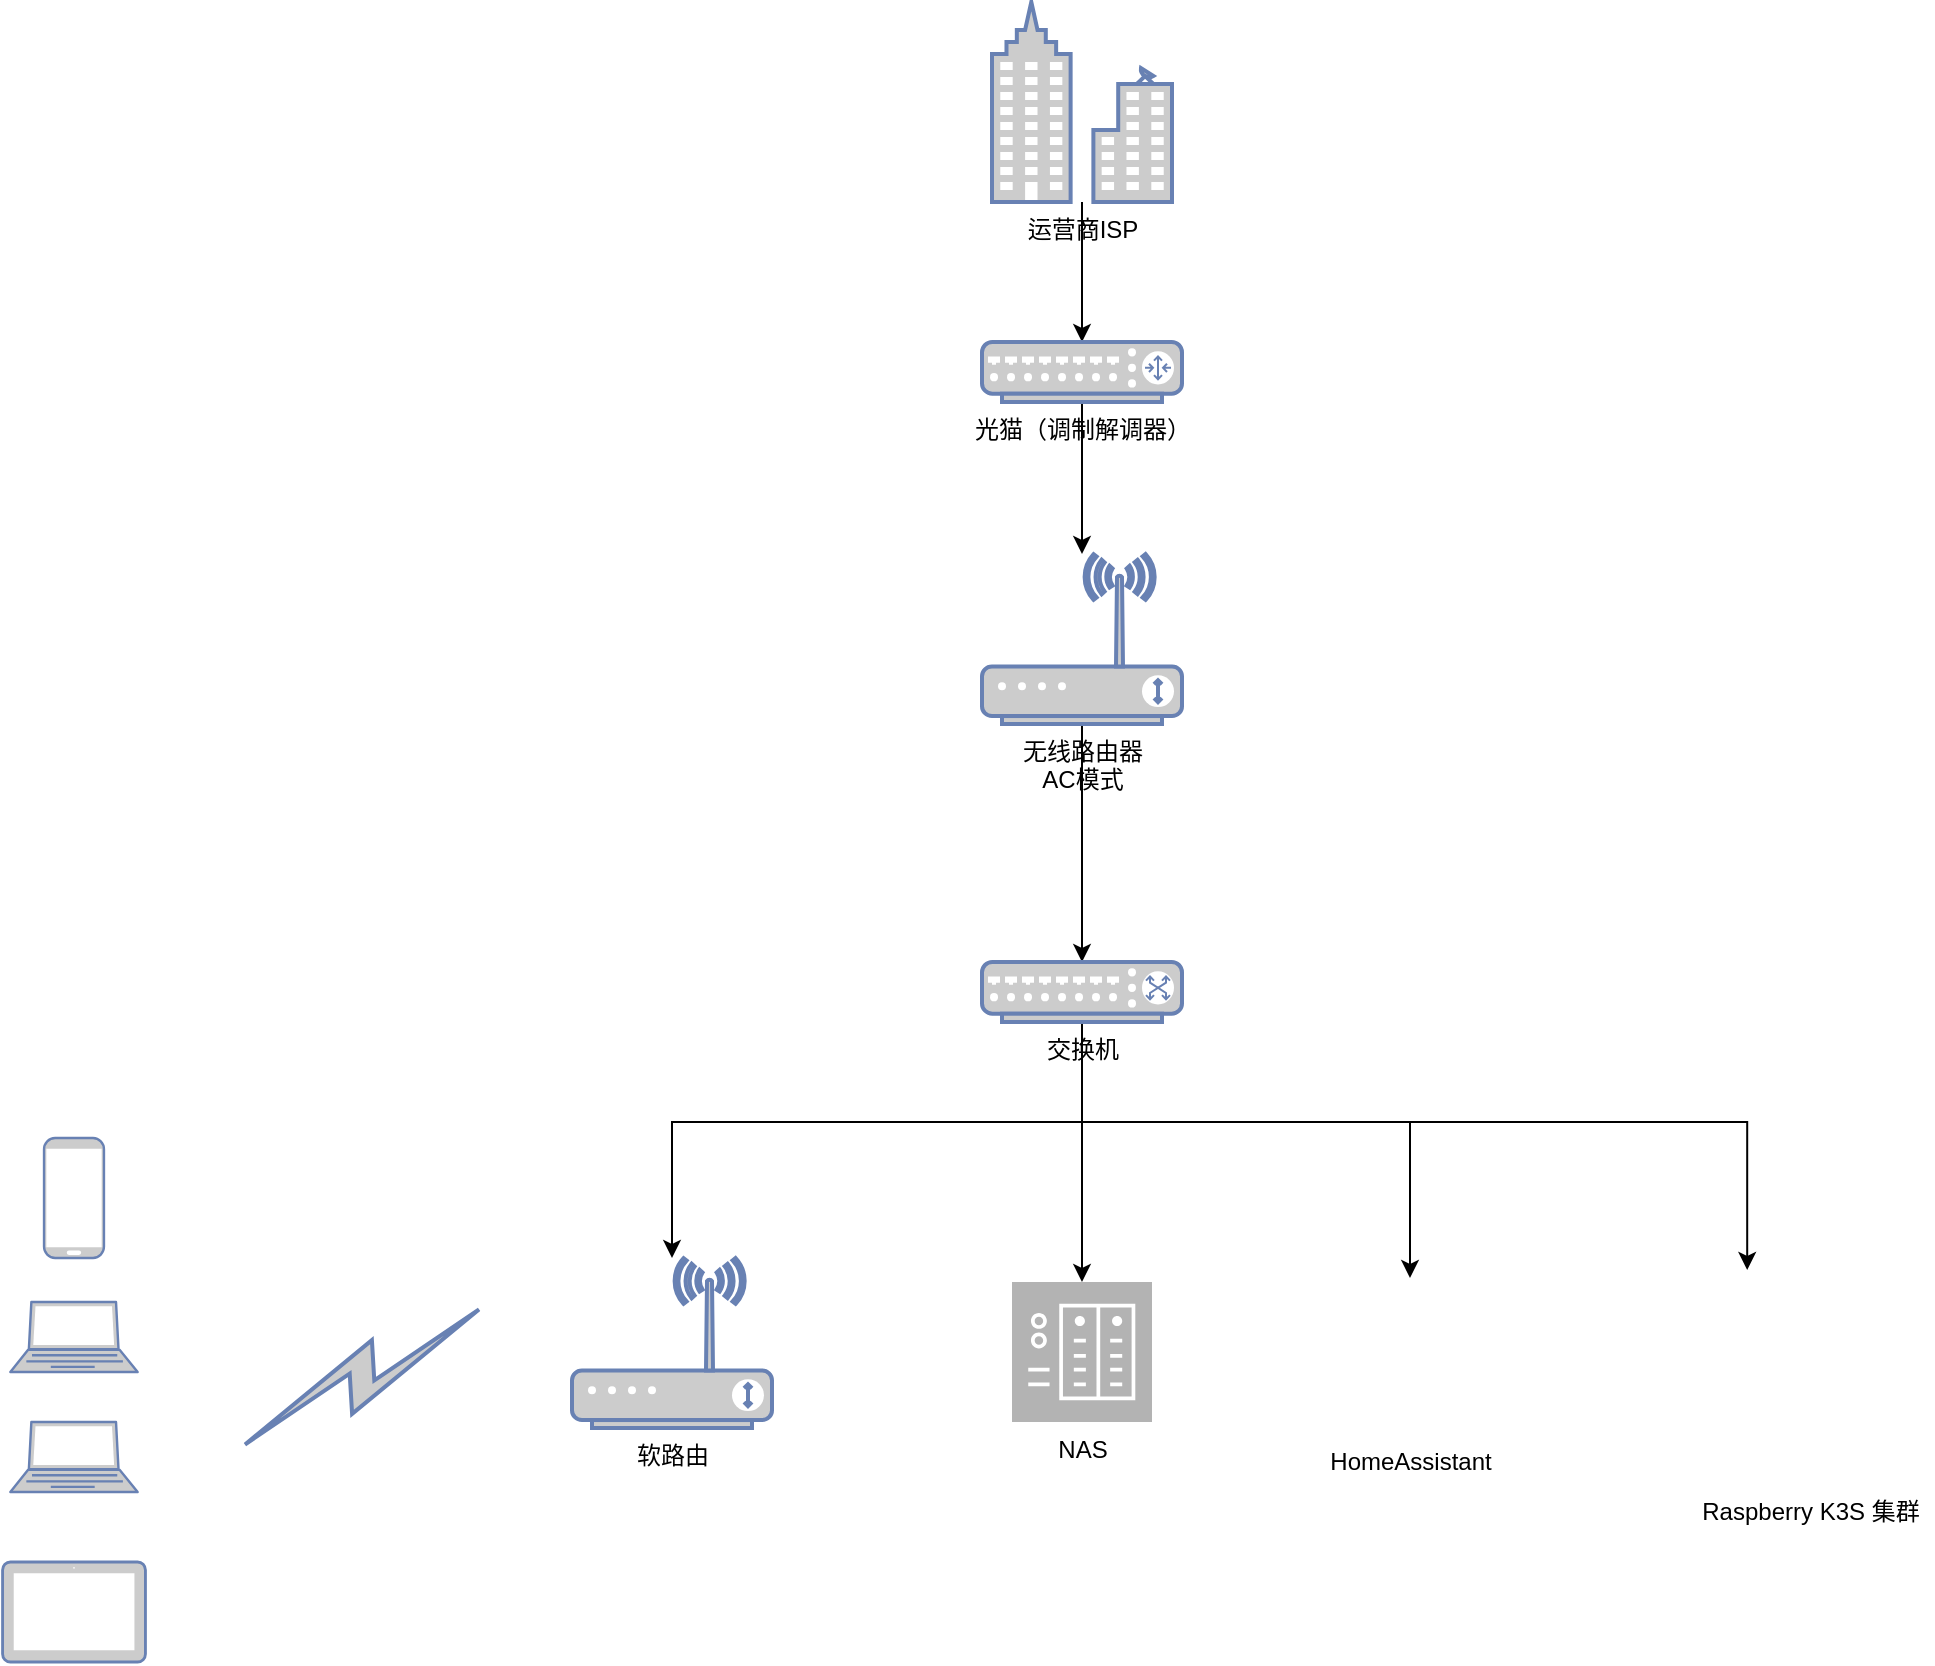 <mxfile version="20.0.4" type="github">
  <diagram name="Page-1" id="bfe91b75-5d2c-26a0-9c1d-138518896778">
    <mxGraphModel dx="2522" dy="800" grid="1" gridSize="10" guides="1" tooltips="1" connect="1" arrows="1" fold="1" page="1" pageScale="1" pageWidth="1100" pageHeight="850" background="none" math="0" shadow="0">
      <root>
        <mxCell id="0" />
        <mxCell id="1" parent="0" />
        <mxCell id="uh_vPkytdd0RdtmT2PiO-6" style="edgeStyle=orthogonalEdgeStyle;rounded=0;orthogonalLoop=1;jettySize=auto;html=1;" edge="1" parent="1" source="uh_vPkytdd0RdtmT2PiO-1" target="uh_vPkytdd0RdtmT2PiO-3">
          <mxGeometry relative="1" as="geometry" />
        </mxCell>
        <mxCell id="uh_vPkytdd0RdtmT2PiO-1" value="&lt;font color=&quot;#000000&quot;&gt;运营商ISP&lt;/font&gt;" style="fontColor=#0066CC;verticalAlign=top;verticalLabelPosition=bottom;labelPosition=center;align=center;html=1;outlineConnect=0;fillColor=#CCCCCC;strokeColor=#6881B3;gradientColor=none;gradientDirection=north;strokeWidth=2;shape=mxgraph.networks.business_center;" vertex="1" parent="1">
          <mxGeometry x="350" y="120" width="90" height="100" as="geometry" />
        </mxCell>
        <mxCell id="uh_vPkytdd0RdtmT2PiO-11" style="edgeStyle=orthogonalEdgeStyle;rounded=0;orthogonalLoop=1;jettySize=auto;html=1;" edge="1" parent="1" source="uh_vPkytdd0RdtmT2PiO-3" target="uh_vPkytdd0RdtmT2PiO-7">
          <mxGeometry relative="1" as="geometry" />
        </mxCell>
        <mxCell id="uh_vPkytdd0RdtmT2PiO-3" value="&lt;font color=&quot;#000000&quot;&gt;光猫（调制解调器）&lt;/font&gt;" style="fontColor=#0066CC;verticalAlign=top;verticalLabelPosition=bottom;labelPosition=center;align=center;html=1;outlineConnect=0;fillColor=#CCCCCC;strokeColor=#6881B3;gradientColor=none;gradientDirection=north;strokeWidth=2;shape=mxgraph.networks.router;" vertex="1" parent="1">
          <mxGeometry x="345" y="290" width="100" height="30" as="geometry" />
        </mxCell>
        <mxCell id="uh_vPkytdd0RdtmT2PiO-12" style="edgeStyle=orthogonalEdgeStyle;rounded=0;orthogonalLoop=1;jettySize=auto;html=1;" edge="1" parent="1" source="uh_vPkytdd0RdtmT2PiO-7" target="uh_vPkytdd0RdtmT2PiO-10">
          <mxGeometry relative="1" as="geometry" />
        </mxCell>
        <mxCell id="uh_vPkytdd0RdtmT2PiO-7" value="&lt;font color=&quot;#000000&quot;&gt;无线路由器&lt;br&gt;AC模式&lt;/font&gt;" style="fontColor=#0066CC;verticalAlign=top;verticalLabelPosition=bottom;labelPosition=center;align=center;html=1;outlineConnect=0;fillColor=#CCCCCC;strokeColor=#6881B3;gradientColor=none;gradientDirection=north;strokeWidth=2;shape=mxgraph.networks.wireless_modem;" vertex="1" parent="1">
          <mxGeometry x="345" y="396" width="100" height="85" as="geometry" />
        </mxCell>
        <mxCell id="uh_vPkytdd0RdtmT2PiO-15" style="edgeStyle=orthogonalEdgeStyle;rounded=0;orthogonalLoop=1;jettySize=auto;html=1;" edge="1" parent="1" source="uh_vPkytdd0RdtmT2PiO-10" target="uh_vPkytdd0RdtmT2PiO-13">
          <mxGeometry relative="1" as="geometry">
            <Array as="points">
              <mxPoint x="395" y="680" />
              <mxPoint x="190" y="680" />
            </Array>
          </mxGeometry>
        </mxCell>
        <mxCell id="uh_vPkytdd0RdtmT2PiO-16" style="edgeStyle=orthogonalEdgeStyle;rounded=0;orthogonalLoop=1;jettySize=auto;html=1;" edge="1" parent="1" source="uh_vPkytdd0RdtmT2PiO-10" target="uh_vPkytdd0RdtmT2PiO-14">
          <mxGeometry relative="1" as="geometry" />
        </mxCell>
        <mxCell id="uh_vPkytdd0RdtmT2PiO-18" style="edgeStyle=orthogonalEdgeStyle;rounded=0;orthogonalLoop=1;jettySize=auto;html=1;fontColor=#000000;" edge="1" parent="1" source="uh_vPkytdd0RdtmT2PiO-10" target="uh_vPkytdd0RdtmT2PiO-17">
          <mxGeometry relative="1" as="geometry">
            <Array as="points">
              <mxPoint x="395" y="680" />
              <mxPoint x="559" y="680" />
            </Array>
          </mxGeometry>
        </mxCell>
        <mxCell id="uh_vPkytdd0RdtmT2PiO-41" style="edgeStyle=orthogonalEdgeStyle;rounded=0;orthogonalLoop=1;jettySize=auto;html=1;entryX=0.5;entryY=0;entryDx=0;entryDy=0;fontColor=#000000;" edge="1" parent="1" source="uh_vPkytdd0RdtmT2PiO-10" target="uh_vPkytdd0RdtmT2PiO-30">
          <mxGeometry relative="1" as="geometry">
            <Array as="points">
              <mxPoint x="395" y="680" />
              <mxPoint x="728" y="680" />
            </Array>
          </mxGeometry>
        </mxCell>
        <mxCell id="uh_vPkytdd0RdtmT2PiO-10" value="&lt;font color=&quot;#000000&quot;&gt;交换机&lt;/font&gt;" style="fontColor=#0066CC;verticalAlign=top;verticalLabelPosition=bottom;labelPosition=center;align=center;html=1;outlineConnect=0;fillColor=#CCCCCC;strokeColor=#6881B3;gradientColor=none;gradientDirection=north;strokeWidth=2;shape=mxgraph.networks.switch;" vertex="1" parent="1">
          <mxGeometry x="345" y="600" width="100" height="30" as="geometry" />
        </mxCell>
        <mxCell id="uh_vPkytdd0RdtmT2PiO-13" value="&lt;font color=&quot;#000000&quot;&gt;软路由&lt;/font&gt;" style="fontColor=#0066CC;verticalAlign=top;verticalLabelPosition=bottom;labelPosition=center;align=center;html=1;outlineConnect=0;fillColor=#CCCCCC;strokeColor=#6881B3;gradientColor=none;gradientDirection=north;strokeWidth=2;shape=mxgraph.networks.wireless_modem;" vertex="1" parent="1">
          <mxGeometry x="140" y="748" width="100" height="85" as="geometry" />
        </mxCell>
        <mxCell id="uh_vPkytdd0RdtmT2PiO-14" value="NAS" style="sketch=0;pointerEvents=1;shadow=0;dashed=0;html=1;strokeColor=none;fillColor=#B3B3B3;labelPosition=center;verticalLabelPosition=bottom;verticalAlign=top;align=center;outlineConnect=0;shape=mxgraph.veeam2.nas;" vertex="1" parent="1">
          <mxGeometry x="360" y="760" width="70" height="70" as="geometry" />
        </mxCell>
        <mxCell id="uh_vPkytdd0RdtmT2PiO-17" value="HomeAssistant" style="shape=image;html=1;verticalAlign=top;verticalLabelPosition=bottom;labelBackgroundColor=#ffffff;imageAspect=0;aspect=fixed;image=https://cdn1.iconfinder.com/data/icons/fruit-136/64/Fruit_iconfree_Filled_Outline_raspberry-healthy-organic-food-fruit_icon-128.png;fontColor=#000000;fillColor=#B3B3B3;" vertex="1" parent="1">
          <mxGeometry x="520" y="758" width="78" height="78" as="geometry" />
        </mxCell>
        <mxCell id="uh_vPkytdd0RdtmT2PiO-22" value="" style="fontColor=#0066CC;verticalAlign=top;verticalLabelPosition=bottom;labelPosition=center;align=center;html=1;outlineConnect=0;fillColor=#CCCCCC;strokeColor=#6881B3;gradientColor=none;gradientDirection=north;strokeWidth=2;shape=mxgraph.networks.mobile;" vertex="1" parent="1">
          <mxGeometry x="-124" y="688" width="30" height="60" as="geometry" />
        </mxCell>
        <mxCell id="uh_vPkytdd0RdtmT2PiO-23" value="" style="fontColor=#0066CC;verticalAlign=top;verticalLabelPosition=bottom;labelPosition=center;align=center;html=1;outlineConnect=0;fillColor=#CCCCCC;strokeColor=#6881B3;gradientColor=none;gradientDirection=north;strokeWidth=2;shape=mxgraph.networks.laptop;" vertex="1" parent="1">
          <mxGeometry x="-140.82" y="770" width="63.64" height="35" as="geometry" />
        </mxCell>
        <mxCell id="uh_vPkytdd0RdtmT2PiO-27" value="" style="fontColor=#0066CC;verticalAlign=top;verticalLabelPosition=bottom;labelPosition=center;align=center;html=1;outlineConnect=0;fillColor=#CCCCCC;strokeColor=#6881B3;gradientColor=none;gradientDirection=north;strokeWidth=2;shape=mxgraph.networks.tablet;" vertex="1" parent="1">
          <mxGeometry x="-144.71" y="900" width="71.43" height="50" as="geometry" />
        </mxCell>
        <mxCell id="uh_vPkytdd0RdtmT2PiO-28" value="" style="html=1;outlineConnect=0;fillColor=#CCCCCC;strokeColor=#6881B3;gradientColor=none;gradientDirection=north;strokeWidth=2;shape=mxgraph.networks.comm_link_edge;html=1;rounded=0;fontColor=#000000;" edge="1" parent="1">
          <mxGeometry width="100" height="100" relative="1" as="geometry">
            <mxPoint x="-30" y="845" as="sourcePoint" />
            <mxPoint x="100" y="770" as="targetPoint" />
          </mxGeometry>
        </mxCell>
        <mxCell id="uh_vPkytdd0RdtmT2PiO-29" value="" style="fontColor=#0066CC;verticalAlign=top;verticalLabelPosition=bottom;labelPosition=center;align=center;html=1;outlineConnect=0;fillColor=#CCCCCC;strokeColor=#6881B3;gradientColor=none;gradientDirection=north;strokeWidth=2;shape=mxgraph.networks.laptop;" vertex="1" parent="1">
          <mxGeometry x="-140.82" y="830" width="63.64" height="35" as="geometry" />
        </mxCell>
        <mxCell id="uh_vPkytdd0RdtmT2PiO-40" value="" style="group" vertex="1" connectable="0" parent="1">
          <mxGeometry x="690" y="754" width="130" height="135" as="geometry" />
        </mxCell>
        <mxCell id="uh_vPkytdd0RdtmT2PiO-37" value="" style="group" vertex="1" connectable="0" parent="uh_vPkytdd0RdtmT2PiO-40">
          <mxGeometry width="118.915" height="112.821" as="geometry" />
        </mxCell>
        <mxCell id="uh_vPkytdd0RdtmT2PiO-30" value="" style="shape=image;html=1;verticalAlign=top;verticalLabelPosition=bottom;labelBackgroundColor=#ffffff;imageAspect=0;aspect=fixed;image=https://cdn1.iconfinder.com/data/icons/fruit-136/64/Fruit_iconfree_Filled_Outline_raspberry-healthy-organic-food-fruit_icon-128.png;fontColor=#000000;fillColor=#B3B3B3;" vertex="1" parent="uh_vPkytdd0RdtmT2PiO-37">
          <mxGeometry width="75.212" height="75.212" as="geometry" />
        </mxCell>
        <mxCell id="uh_vPkytdd0RdtmT2PiO-32" value="" style="shape=image;html=1;verticalAlign=top;verticalLabelPosition=bottom;labelBackgroundColor=#ffffff;imageAspect=0;aspect=fixed;image=https://cdn1.iconfinder.com/data/icons/fruit-136/64/Fruit_iconfree_Filled_Outline_raspberry-healthy-organic-food-fruit_icon-128.png;fontColor=#000000;fillColor=#B3B3B3;" vertex="1" parent="uh_vPkytdd0RdtmT2PiO-37">
          <mxGeometry x="20.155" y="20.25" width="75.212" height="75.212" as="geometry" />
        </mxCell>
        <mxCell id="uh_vPkytdd0RdtmT2PiO-31" value="" style="shape=image;html=1;verticalAlign=top;verticalLabelPosition=bottom;labelBackgroundColor=#ffffff;imageAspect=0;aspect=fixed;image=https://cdn1.iconfinder.com/data/icons/fruit-136/64/Fruit_iconfree_Filled_Outline_raspberry-healthy-organic-food-fruit_icon-128.png;fontColor=#000000;fillColor=#B3B3B3;" vertex="1" parent="uh_vPkytdd0RdtmT2PiO-37">
          <mxGeometry x="40.31" y="37.607" width="75.212" height="75.212" as="geometry" />
        </mxCell>
        <mxCell id="uh_vPkytdd0RdtmT2PiO-39" value="&lt;span style=&quot;background-color: rgb(255, 255, 255);&quot;&gt;Raspberry K3S 集群&lt;/span&gt;" style="text;html=1;strokeColor=none;fillColor=none;align=center;verticalAlign=middle;whiteSpace=wrap;rounded=0;fontColor=#000000;" vertex="1" parent="uh_vPkytdd0RdtmT2PiO-40">
          <mxGeometry x="9.07" y="106.071" width="120.93" height="28.929" as="geometry" />
        </mxCell>
      </root>
    </mxGraphModel>
  </diagram>
</mxfile>
